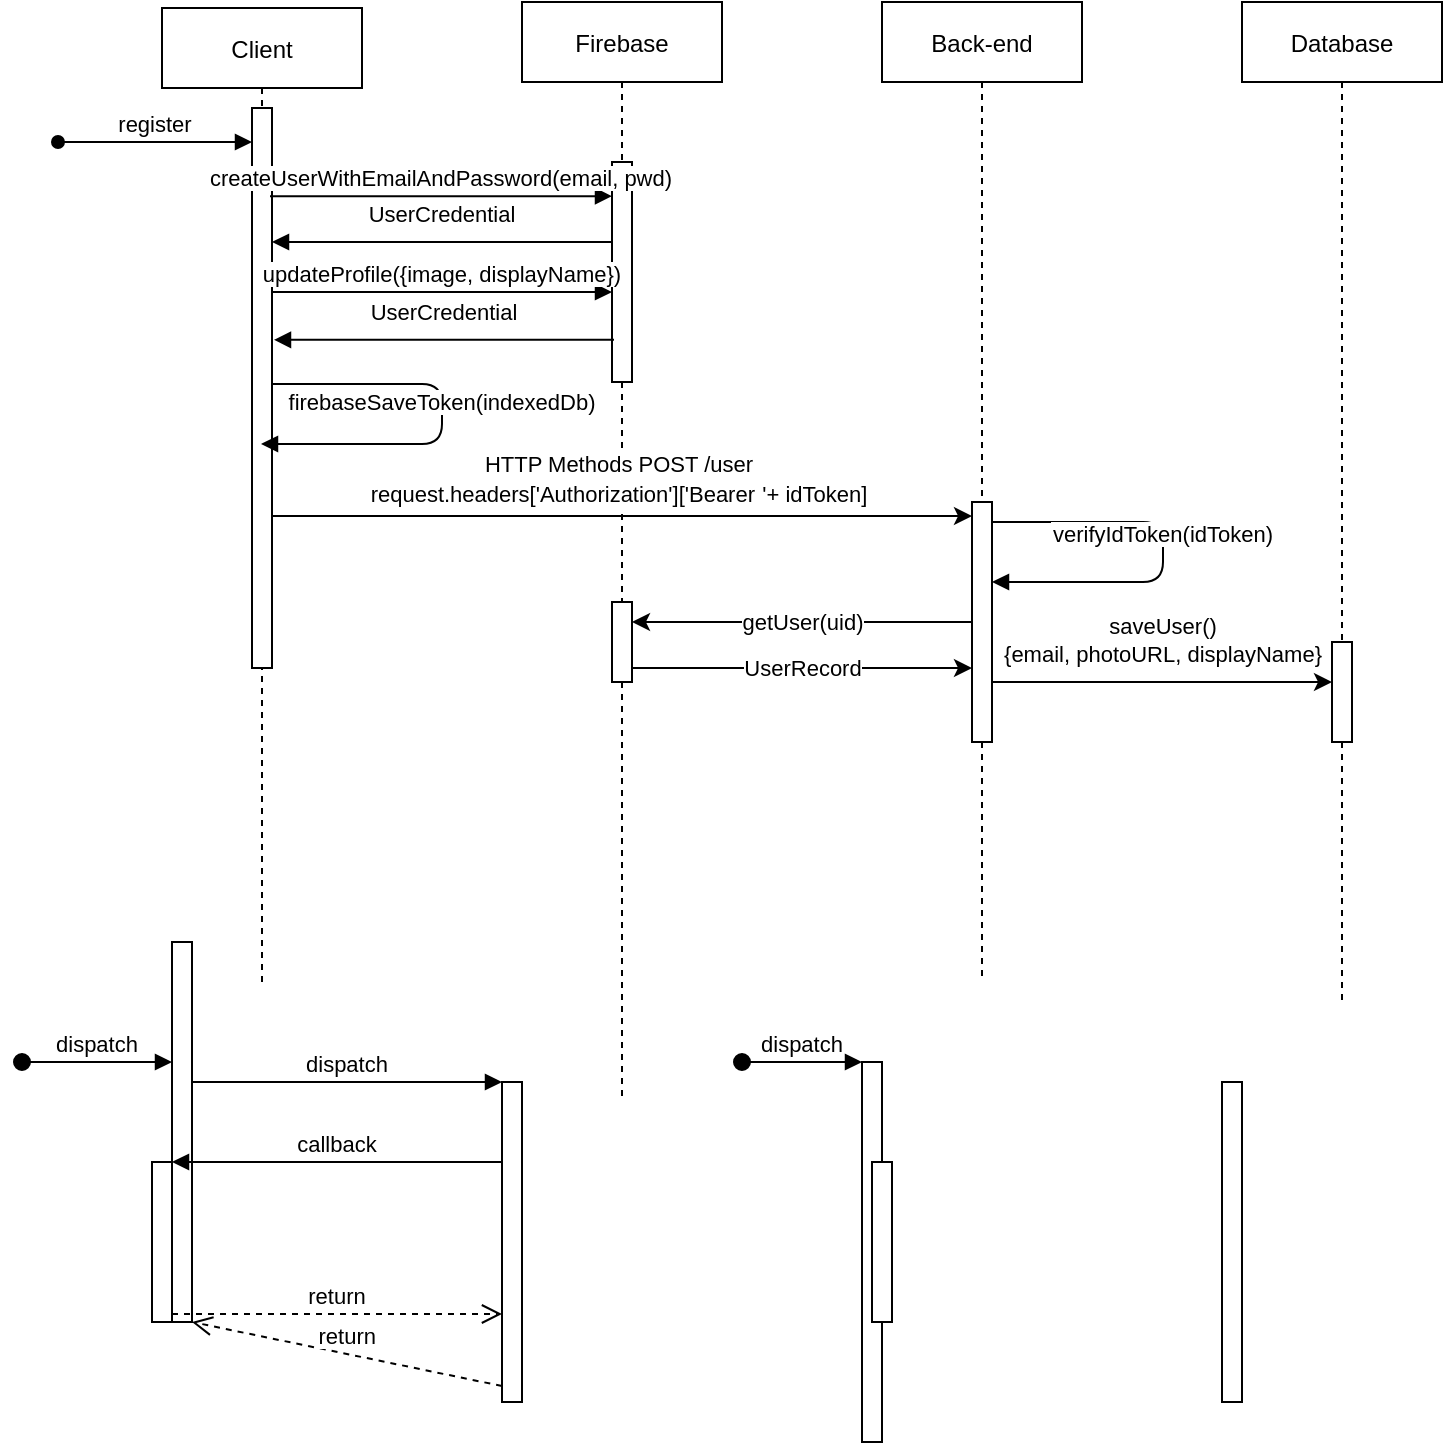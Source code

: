 <mxfile version="13.8.8" type="github">
  <diagram id="kgpKYQtTHZ0yAKxKKP6v" name="Page-1">
    <mxGraphModel dx="813" dy="435" grid="1" gridSize="10" guides="1" tooltips="1" connect="1" arrows="1" fold="1" page="1" pageScale="1" pageWidth="850" pageHeight="1100" math="0" shadow="0">
      <root>
        <mxCell id="0" />
        <mxCell id="1" parent="0" />
        <mxCell id="3nuBFxr9cyL0pnOWT2aG-1" value="Client" style="shape=umlLifeline;perimeter=lifelinePerimeter;container=1;collapsible=0;recursiveResize=0;rounded=0;shadow=0;strokeWidth=1;" parent="1" vertex="1">
          <mxGeometry x="120" y="83" width="100" height="487" as="geometry" />
        </mxCell>
        <mxCell id="ozkosLKGaaoJHy-yNGnJ-19" value="" style="points=[];perimeter=orthogonalPerimeter;rounded=0;shadow=0;strokeWidth=1;" vertex="1" parent="3nuBFxr9cyL0pnOWT2aG-1">
          <mxGeometry x="45" y="50" width="10" height="280" as="geometry" />
        </mxCell>
        <mxCell id="ozkosLKGaaoJHy-yNGnJ-24" value="firebaseSaveToken(indexedDb)" style="verticalAlign=bottom;endArrow=block;shadow=0;strokeWidth=1;" edge="1" parent="3nuBFxr9cyL0pnOWT2aG-1">
          <mxGeometry relative="1" as="geometry">
            <mxPoint x="55" y="188" as="sourcePoint" />
            <mxPoint x="49.5" y="218" as="targetPoint" />
            <Array as="points">
              <mxPoint x="140" y="188" />
              <mxPoint x="140" y="218" />
            </Array>
          </mxGeometry>
        </mxCell>
        <mxCell id="3nuBFxr9cyL0pnOWT2aG-5" value="Firebase" style="shape=umlLifeline;perimeter=lifelinePerimeter;container=1;collapsible=0;recursiveResize=0;rounded=0;shadow=0;strokeWidth=1;" parent="1" vertex="1">
          <mxGeometry x="300" y="80" width="100" height="550" as="geometry" />
        </mxCell>
        <mxCell id="ozkosLKGaaoJHy-yNGnJ-22" value="" style="points=[];perimeter=orthogonalPerimeter;rounded=0;shadow=0;strokeWidth=1;" vertex="1" parent="3nuBFxr9cyL0pnOWT2aG-5">
          <mxGeometry x="45" y="80" width="10" height="110" as="geometry" />
        </mxCell>
        <mxCell id="ozkosLKGaaoJHy-yNGnJ-35" value="" style="points=[];perimeter=orthogonalPerimeter;rounded=0;shadow=0;strokeWidth=1;" vertex="1" parent="3nuBFxr9cyL0pnOWT2aG-5">
          <mxGeometry x="45" y="300" width="10" height="40" as="geometry" />
        </mxCell>
        <mxCell id="ozkosLKGaaoJHy-yNGnJ-1" value="Back-end" style="shape=umlLifeline;perimeter=lifelinePerimeter;container=1;collapsible=0;recursiveResize=0;rounded=0;shadow=0;strokeWidth=1;" vertex="1" parent="1">
          <mxGeometry x="480" y="80" width="100" height="490" as="geometry" />
        </mxCell>
        <mxCell id="ozkosLKGaaoJHy-yNGnJ-26" value="" style="points=[];perimeter=orthogonalPerimeter;rounded=0;shadow=0;strokeWidth=1;" vertex="1" parent="ozkosLKGaaoJHy-yNGnJ-1">
          <mxGeometry x="45" y="250" width="10" height="120" as="geometry" />
        </mxCell>
        <mxCell id="ozkosLKGaaoJHy-yNGnJ-32" value="verifyIdToken(idToken)" style="verticalAlign=bottom;endArrow=block;shadow=0;strokeWidth=1;" edge="1" parent="ozkosLKGaaoJHy-yNGnJ-1" source="ozkosLKGaaoJHy-yNGnJ-26" target="ozkosLKGaaoJHy-yNGnJ-26">
          <mxGeometry relative="1" as="geometry">
            <mxPoint x="55.5" y="260" as="sourcePoint" />
            <mxPoint x="50" y="290" as="targetPoint" />
            <Array as="points">
              <mxPoint x="140.5" y="260" />
              <mxPoint x="140.5" y="290" />
            </Array>
          </mxGeometry>
        </mxCell>
        <mxCell id="ozkosLKGaaoJHy-yNGnJ-5" value="Database" style="shape=umlLifeline;perimeter=lifelinePerimeter;container=1;collapsible=0;recursiveResize=0;rounded=0;shadow=0;strokeWidth=1;" vertex="1" parent="1">
          <mxGeometry x="660" y="80" width="100" height="500" as="geometry" />
        </mxCell>
        <mxCell id="ozkosLKGaaoJHy-yNGnJ-34" value="" style="points=[];perimeter=orthogonalPerimeter;rounded=0;shadow=0;strokeWidth=1;" vertex="1" parent="ozkosLKGaaoJHy-yNGnJ-5">
          <mxGeometry x="45" y="320" width="10" height="50" as="geometry" />
        </mxCell>
        <mxCell id="ozkosLKGaaoJHy-yNGnJ-7" value="" style="points=[];perimeter=orthogonalPerimeter;rounded=0;shadow=0;strokeWidth=1;" vertex="1" parent="1">
          <mxGeometry x="125" y="550" width="10" height="190" as="geometry" />
        </mxCell>
        <mxCell id="ozkosLKGaaoJHy-yNGnJ-8" value="dispatch" style="verticalAlign=bottom;startArrow=oval;endArrow=block;startSize=8;shadow=0;strokeWidth=1;" edge="1" target="ozkosLKGaaoJHy-yNGnJ-7" parent="1">
          <mxGeometry relative="1" as="geometry">
            <mxPoint x="50" y="610" as="sourcePoint" />
          </mxGeometry>
        </mxCell>
        <mxCell id="ozkosLKGaaoJHy-yNGnJ-9" value="" style="points=[];perimeter=orthogonalPerimeter;rounded=0;shadow=0;strokeWidth=1;" vertex="1" parent="1">
          <mxGeometry x="115" y="660" width="10" height="80" as="geometry" />
        </mxCell>
        <mxCell id="ozkosLKGaaoJHy-yNGnJ-10" value="" style="points=[];perimeter=orthogonalPerimeter;rounded=0;shadow=0;strokeWidth=1;" vertex="1" parent="1">
          <mxGeometry x="290" y="620" width="10" height="160" as="geometry" />
        </mxCell>
        <mxCell id="ozkosLKGaaoJHy-yNGnJ-11" value="return" style="verticalAlign=bottom;endArrow=open;dashed=1;endSize=8;exitX=0;exitY=0.95;shadow=0;strokeWidth=1;" edge="1" source="ozkosLKGaaoJHy-yNGnJ-10" target="ozkosLKGaaoJHy-yNGnJ-7" parent="1">
          <mxGeometry relative="1" as="geometry">
            <mxPoint x="220" y="696" as="targetPoint" />
          </mxGeometry>
        </mxCell>
        <mxCell id="ozkosLKGaaoJHy-yNGnJ-12" value="dispatch" style="verticalAlign=bottom;endArrow=block;entryX=0;entryY=0;shadow=0;strokeWidth=1;" edge="1" source="ozkosLKGaaoJHy-yNGnJ-7" target="ozkosLKGaaoJHy-yNGnJ-10" parent="1">
          <mxGeometry relative="1" as="geometry">
            <mxPoint x="220" y="620" as="sourcePoint" />
          </mxGeometry>
        </mxCell>
        <mxCell id="ozkosLKGaaoJHy-yNGnJ-13" value="callback" style="verticalAlign=bottom;endArrow=block;entryX=1;entryY=0;shadow=0;strokeWidth=1;" edge="1" source="ozkosLKGaaoJHy-yNGnJ-10" target="ozkosLKGaaoJHy-yNGnJ-9" parent="1">
          <mxGeometry relative="1" as="geometry">
            <mxPoint x="185" y="660" as="sourcePoint" />
          </mxGeometry>
        </mxCell>
        <mxCell id="ozkosLKGaaoJHy-yNGnJ-14" value="return" style="verticalAlign=bottom;endArrow=open;dashed=1;endSize=8;exitX=1;exitY=0.95;shadow=0;strokeWidth=1;" edge="1" source="ozkosLKGaaoJHy-yNGnJ-9" target="ozkosLKGaaoJHy-yNGnJ-10" parent="1">
          <mxGeometry relative="1" as="geometry">
            <mxPoint x="185" y="717" as="targetPoint" />
          </mxGeometry>
        </mxCell>
        <mxCell id="ozkosLKGaaoJHy-yNGnJ-15" value="" style="points=[];perimeter=orthogonalPerimeter;rounded=0;shadow=0;strokeWidth=1;" vertex="1" parent="1">
          <mxGeometry x="470" y="610" width="10" height="190" as="geometry" />
        </mxCell>
        <mxCell id="ozkosLKGaaoJHy-yNGnJ-16" value="dispatch" style="verticalAlign=bottom;startArrow=oval;endArrow=block;startSize=8;shadow=0;strokeWidth=1;" edge="1" target="ozkosLKGaaoJHy-yNGnJ-15" parent="1">
          <mxGeometry relative="1" as="geometry">
            <mxPoint x="410" y="610" as="sourcePoint" />
          </mxGeometry>
        </mxCell>
        <mxCell id="ozkosLKGaaoJHy-yNGnJ-17" value="" style="points=[];perimeter=orthogonalPerimeter;rounded=0;shadow=0;strokeWidth=1;" vertex="1" parent="1">
          <mxGeometry x="475" y="660" width="10" height="80" as="geometry" />
        </mxCell>
        <mxCell id="ozkosLKGaaoJHy-yNGnJ-18" value="" style="points=[];perimeter=orthogonalPerimeter;rounded=0;shadow=0;strokeWidth=1;" vertex="1" parent="1">
          <mxGeometry x="650" y="620" width="10" height="160" as="geometry" />
        </mxCell>
        <mxCell id="ozkosLKGaaoJHy-yNGnJ-20" value="register" style="verticalAlign=bottom;startArrow=oval;endArrow=block;shadow=0;strokeWidth=1;" edge="1" parent="1" target="ozkosLKGaaoJHy-yNGnJ-19">
          <mxGeometry relative="1" as="geometry">
            <mxPoint x="68" y="150" as="sourcePoint" />
            <mxPoint x="166" y="149.95" as="targetPoint" />
            <Array as="points" />
          </mxGeometry>
        </mxCell>
        <mxCell id="ozkosLKGaaoJHy-yNGnJ-21" value="createUserWithEmailAndPassword(email, pwd)" style="verticalAlign=bottom;endArrow=block;shadow=0;strokeWidth=1;exitX=0.9;exitY=0.211;exitDx=0;exitDy=0;exitPerimeter=0;" edge="1" parent="1">
          <mxGeometry relative="1" as="geometry">
            <mxPoint x="174" y="177.08" as="sourcePoint" />
            <mxPoint x="345" y="177.08" as="targetPoint" />
          </mxGeometry>
        </mxCell>
        <mxCell id="ozkosLKGaaoJHy-yNGnJ-23" value="UserCredential" style="verticalAlign=bottom;endArrow=block;shadow=0;strokeWidth=1;" edge="1" parent="1">
          <mxGeometry y="-5" relative="1" as="geometry">
            <mxPoint x="345" y="200" as="sourcePoint" />
            <mxPoint x="175" y="200" as="targetPoint" />
            <Array as="points">
              <mxPoint x="290" y="200" />
            </Array>
            <mxPoint as="offset" />
          </mxGeometry>
        </mxCell>
        <mxCell id="ozkosLKGaaoJHy-yNGnJ-25" value="HTTP Methods POST /user&lt;br&gt;request.headers[&#39;Authorization&#39;][&#39;Bearer&lt;span style=&quot;background-color: transparent ; font-family: inherit ; font-style: inherit ; font-weight: inherit ; font-size: 13px ; text-align: left&quot;&gt;&amp;nbsp;&lt;/span&gt;&#39;+ idToken]" style="endArrow=classic;html=1;" edge="1" parent="1">
          <mxGeometry x="-0.014" y="18" width="50" height="50" relative="1" as="geometry">
            <mxPoint x="175" y="337" as="sourcePoint" />
            <mxPoint x="525" y="337" as="targetPoint" />
            <mxPoint as="offset" />
          </mxGeometry>
        </mxCell>
        <mxCell id="ozkosLKGaaoJHy-yNGnJ-29" value="updateProfile({image, displayName})" style="verticalAlign=bottom;endArrow=block;shadow=0;strokeWidth=1;" edge="1" parent="1">
          <mxGeometry relative="1" as="geometry">
            <mxPoint x="175" y="225" as="sourcePoint" />
            <mxPoint x="345" y="225" as="targetPoint" />
          </mxGeometry>
        </mxCell>
        <mxCell id="ozkosLKGaaoJHy-yNGnJ-30" value="UserCredential" style="verticalAlign=bottom;endArrow=block;shadow=0;strokeWidth=1;" edge="1" parent="1">
          <mxGeometry y="-5" relative="1" as="geometry">
            <mxPoint x="346" y="248.92" as="sourcePoint" />
            <mxPoint x="176" y="248.92" as="targetPoint" />
            <Array as="points">
              <mxPoint x="291" y="248.92" />
            </Array>
            <mxPoint as="offset" />
          </mxGeometry>
        </mxCell>
        <mxCell id="ozkosLKGaaoJHy-yNGnJ-33" value="saveUser()&lt;br&gt;{email, photoURL, displayName}" style="endArrow=classic;html=1;" edge="1" parent="1">
          <mxGeometry y="21" width="50" height="50" relative="1" as="geometry">
            <mxPoint x="535" y="420" as="sourcePoint" />
            <mxPoint x="705" y="420" as="targetPoint" />
            <mxPoint as="offset" />
          </mxGeometry>
        </mxCell>
        <mxCell id="ozkosLKGaaoJHy-yNGnJ-36" value="getUser(uid)" style="endArrow=classic;html=1;" edge="1" parent="1" source="ozkosLKGaaoJHy-yNGnJ-26" target="ozkosLKGaaoJHy-yNGnJ-35">
          <mxGeometry width="50" height="50" relative="1" as="geometry">
            <mxPoint x="380" y="550" as="sourcePoint" />
            <mxPoint x="430" y="500" as="targetPoint" />
          </mxGeometry>
        </mxCell>
        <mxCell id="ozkosLKGaaoJHy-yNGnJ-37" value="UserRecord" style="endArrow=classic;html=1;" edge="1" parent="1">
          <mxGeometry width="50" height="50" relative="1" as="geometry">
            <mxPoint x="355" y="413" as="sourcePoint" />
            <mxPoint x="525" y="413" as="targetPoint" />
          </mxGeometry>
        </mxCell>
      </root>
    </mxGraphModel>
  </diagram>
</mxfile>
